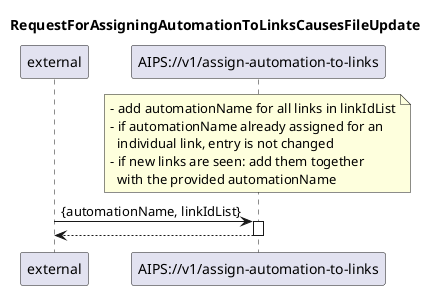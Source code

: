 @startuml 101_assignAutomationToLinks
skinparam responseMessageBelowArrow true

title
RequestForAssigningAutomationToLinksCausesFileUpdate
end title

participant "external" as requestor
participant "AIPS://v1/assign-automation-to-links" as assignAutomation

note over assignAutomation
- add automationName for all links in linkIdList
- if automationName already assigned for an 
  individual link, entry is not changed
- if new links are seen: add them together 
  with the provided automationName 
end note
requestor -> assignAutomation: {automationName, linkIdList}
activate assignAutomation
assignAutomation --> requestor

deactivate assignAutomation

@enduml